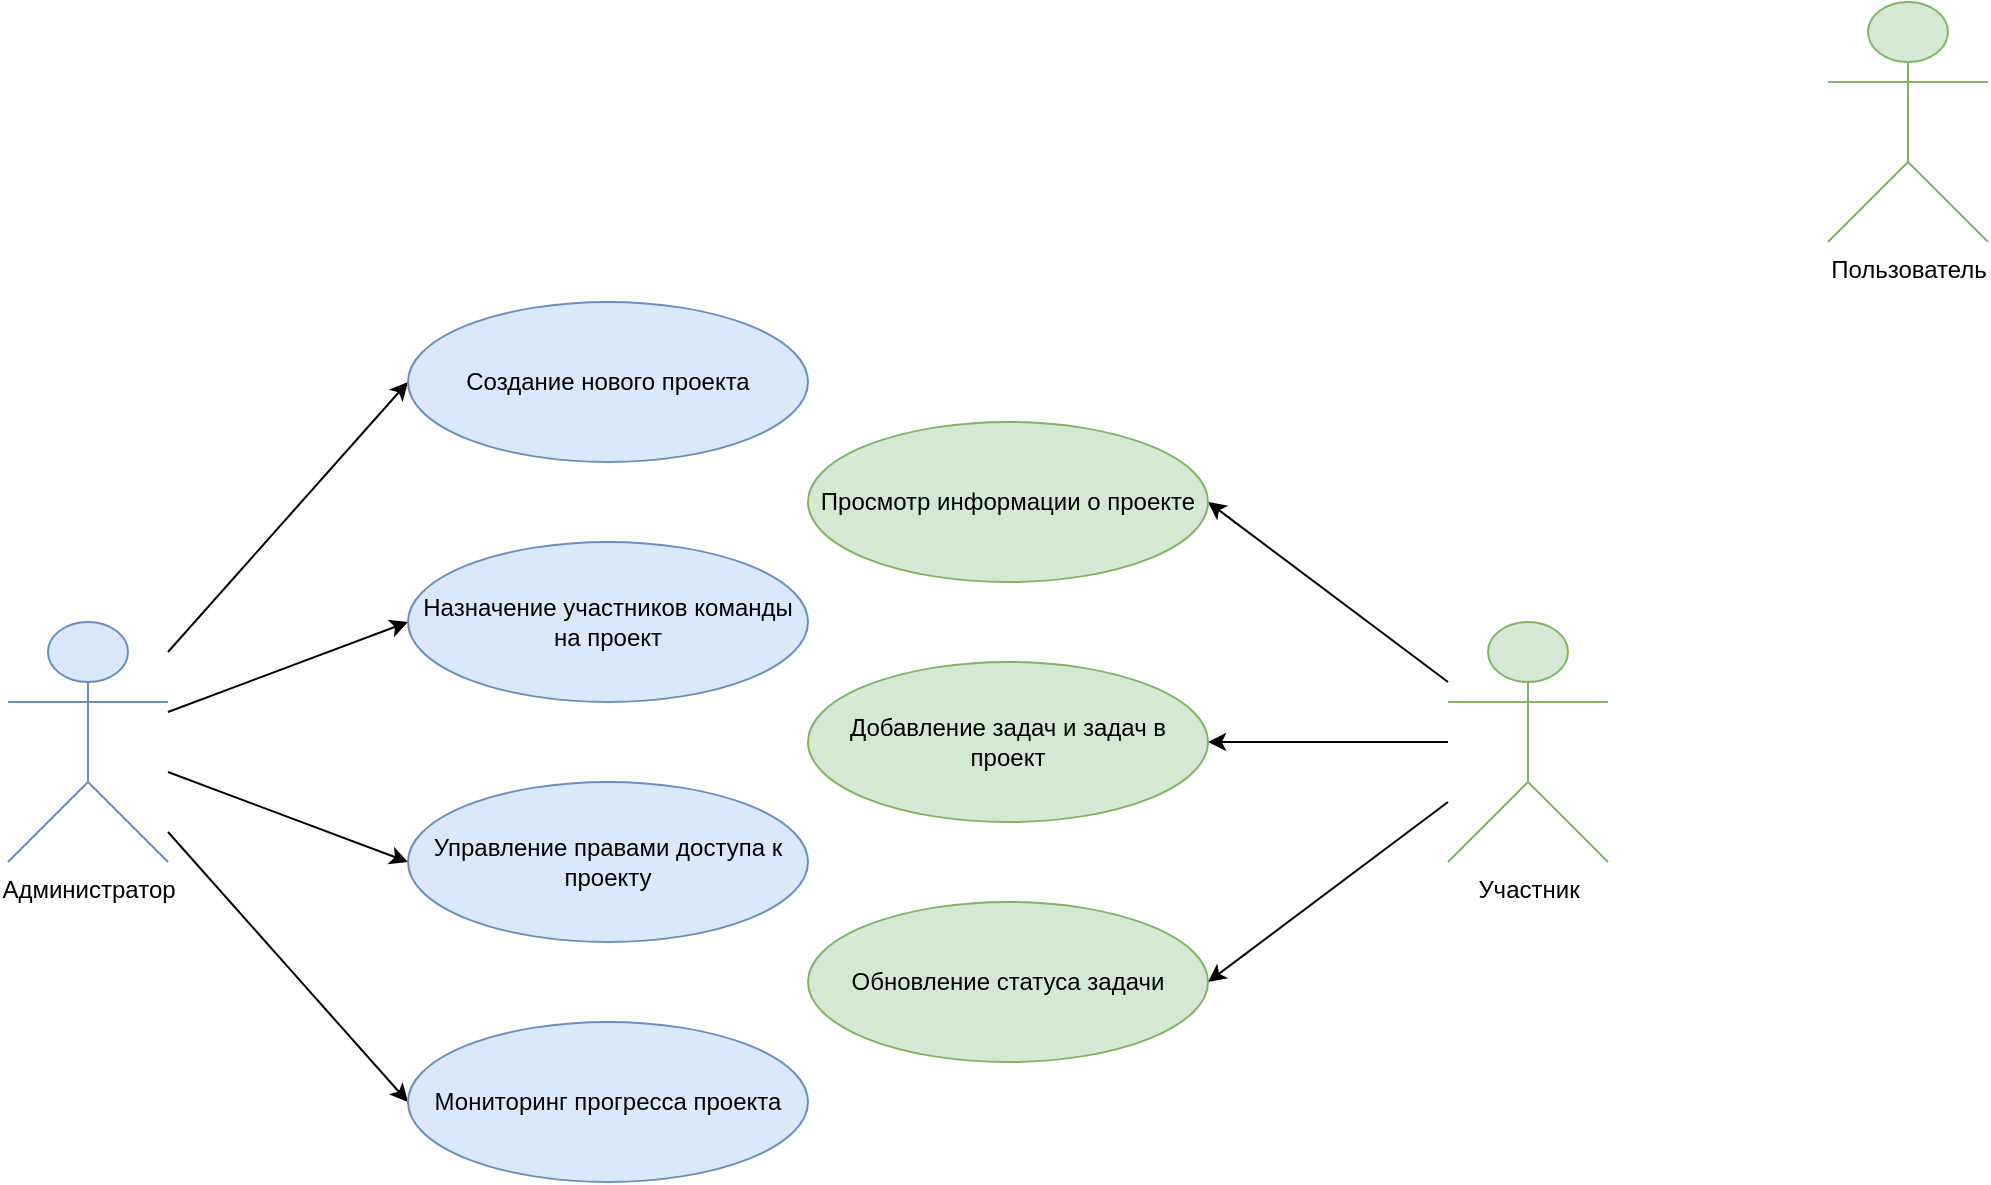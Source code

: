 <mxfile version="23.1.5" type="device">
  <diagram name="Страница — 1" id="o3YoSdVj7JrO2BulKwtw">
    <mxGraphModel dx="1635" dy="1131" grid="1" gridSize="10" guides="1" tooltips="1" connect="1" arrows="1" fold="1" page="0" pageScale="1" pageWidth="827" pageHeight="1169" math="0" shadow="0">
      <root>
        <mxCell id="0" />
        <mxCell id="1" parent="0" />
        <mxCell id="gMsG1KRbTEmaOiDUdcrw-8" style="rounded=0;orthogonalLoop=1;jettySize=auto;html=1;entryX=0;entryY=0.5;entryDx=0;entryDy=0;" edge="1" parent="1" source="gMsG1KRbTEmaOiDUdcrw-1" target="gMsG1KRbTEmaOiDUdcrw-3">
          <mxGeometry relative="1" as="geometry" />
        </mxCell>
        <mxCell id="gMsG1KRbTEmaOiDUdcrw-9" style="rounded=0;orthogonalLoop=1;jettySize=auto;html=1;entryX=0;entryY=0.5;entryDx=0;entryDy=0;" edge="1" parent="1" source="gMsG1KRbTEmaOiDUdcrw-1" target="gMsG1KRbTEmaOiDUdcrw-4">
          <mxGeometry relative="1" as="geometry" />
        </mxCell>
        <mxCell id="gMsG1KRbTEmaOiDUdcrw-10" style="rounded=0;orthogonalLoop=1;jettySize=auto;html=1;entryX=0;entryY=0.5;entryDx=0;entryDy=0;" edge="1" parent="1" source="gMsG1KRbTEmaOiDUdcrw-1" target="gMsG1KRbTEmaOiDUdcrw-5">
          <mxGeometry relative="1" as="geometry" />
        </mxCell>
        <mxCell id="gMsG1KRbTEmaOiDUdcrw-11" style="rounded=0;orthogonalLoop=1;jettySize=auto;html=1;entryX=0;entryY=0.5;entryDx=0;entryDy=0;" edge="1" parent="1" source="gMsG1KRbTEmaOiDUdcrw-1" target="gMsG1KRbTEmaOiDUdcrw-7">
          <mxGeometry relative="1" as="geometry" />
        </mxCell>
        <mxCell id="gMsG1KRbTEmaOiDUdcrw-1" value="Администратор " style="shape=umlActor;verticalLabelPosition=bottom;verticalAlign=top;html=1;outlineConnect=0;fillColor=#dae8fc;strokeColor=#6c8ebf;" vertex="1" parent="1">
          <mxGeometry y="240" width="80" height="120" as="geometry" />
        </mxCell>
        <mxCell id="gMsG1KRbTEmaOiDUdcrw-3" value="Создание нового проекта" style="ellipse;whiteSpace=wrap;html=1;fillColor=#dae8fc;strokeColor=#6c8ebf;" vertex="1" parent="1">
          <mxGeometry x="200" y="80" width="200" height="80" as="geometry" />
        </mxCell>
        <mxCell id="gMsG1KRbTEmaOiDUdcrw-4" value="Назначение участников команды на проект" style="ellipse;whiteSpace=wrap;html=1;fillColor=#dae8fc;strokeColor=#6c8ebf;" vertex="1" parent="1">
          <mxGeometry x="200" y="200" width="200" height="80" as="geometry" />
        </mxCell>
        <mxCell id="gMsG1KRbTEmaOiDUdcrw-5" value="Управление правами доступа к проекту" style="ellipse;whiteSpace=wrap;html=1;fillColor=#dae8fc;strokeColor=#6c8ebf;" vertex="1" parent="1">
          <mxGeometry x="200" y="320" width="200" height="80" as="geometry" />
        </mxCell>
        <mxCell id="gMsG1KRbTEmaOiDUdcrw-7" value="Мониторинг прогресса проекта" style="ellipse;whiteSpace=wrap;html=1;fillColor=#dae8fc;strokeColor=#6c8ebf;" vertex="1" parent="1">
          <mxGeometry x="200" y="440" width="200" height="80" as="geometry" />
        </mxCell>
        <mxCell id="gMsG1KRbTEmaOiDUdcrw-40" style="rounded=0;orthogonalLoop=1;jettySize=auto;html=1;entryX=1;entryY=0.5;entryDx=0;entryDy=0;" edge="1" parent="1" source="gMsG1KRbTEmaOiDUdcrw-15" target="gMsG1KRbTEmaOiDUdcrw-38">
          <mxGeometry relative="1" as="geometry" />
        </mxCell>
        <mxCell id="gMsG1KRbTEmaOiDUdcrw-41" style="rounded=0;orthogonalLoop=1;jettySize=auto;html=1;entryX=1;entryY=0.5;entryDx=0;entryDy=0;" edge="1" parent="1" source="gMsG1KRbTEmaOiDUdcrw-15" target="gMsG1KRbTEmaOiDUdcrw-37">
          <mxGeometry relative="1" as="geometry" />
        </mxCell>
        <mxCell id="gMsG1KRbTEmaOiDUdcrw-42" style="rounded=0;orthogonalLoop=1;jettySize=auto;html=1;entryX=1;entryY=0.5;entryDx=0;entryDy=0;" edge="1" parent="1" source="gMsG1KRbTEmaOiDUdcrw-15" target="gMsG1KRbTEmaOiDUdcrw-36">
          <mxGeometry relative="1" as="geometry" />
        </mxCell>
        <mxCell id="gMsG1KRbTEmaOiDUdcrw-15" value="Участник" style="shape=umlActor;verticalLabelPosition=bottom;verticalAlign=top;html=1;outlineConnect=0;fillColor=#d5e8d4;strokeColor=#82b366;" vertex="1" parent="1">
          <mxGeometry x="720" y="240" width="80" height="120" as="geometry" />
        </mxCell>
        <mxCell id="gMsG1KRbTEmaOiDUdcrw-36" value="Просмотр информации о проекте" style="ellipse;whiteSpace=wrap;html=1;fillColor=#d5e8d4;strokeColor=#82b366;" vertex="1" parent="1">
          <mxGeometry x="400" y="140" width="200" height="80" as="geometry" />
        </mxCell>
        <mxCell id="gMsG1KRbTEmaOiDUdcrw-37" value="Добавление задач и задач в проект" style="ellipse;whiteSpace=wrap;html=1;fillColor=#d5e8d4;strokeColor=#82b366;" vertex="1" parent="1">
          <mxGeometry x="400" y="260" width="200" height="80" as="geometry" />
        </mxCell>
        <mxCell id="gMsG1KRbTEmaOiDUdcrw-38" value="Обновление статуса задачи" style="ellipse;whiteSpace=wrap;html=1;fillColor=#d5e8d4;strokeColor=#82b366;" vertex="1" parent="1">
          <mxGeometry x="400" y="380" width="200" height="80" as="geometry" />
        </mxCell>
        <mxCell id="gMsG1KRbTEmaOiDUdcrw-45" value="Пользователь" style="shape=umlActor;verticalLabelPosition=bottom;verticalAlign=top;html=1;outlineConnect=0;fillColor=#d5e8d4;strokeColor=#82b366;" vertex="1" parent="1">
          <mxGeometry x="910" y="-70" width="80" height="120" as="geometry" />
        </mxCell>
      </root>
    </mxGraphModel>
  </diagram>
</mxfile>
